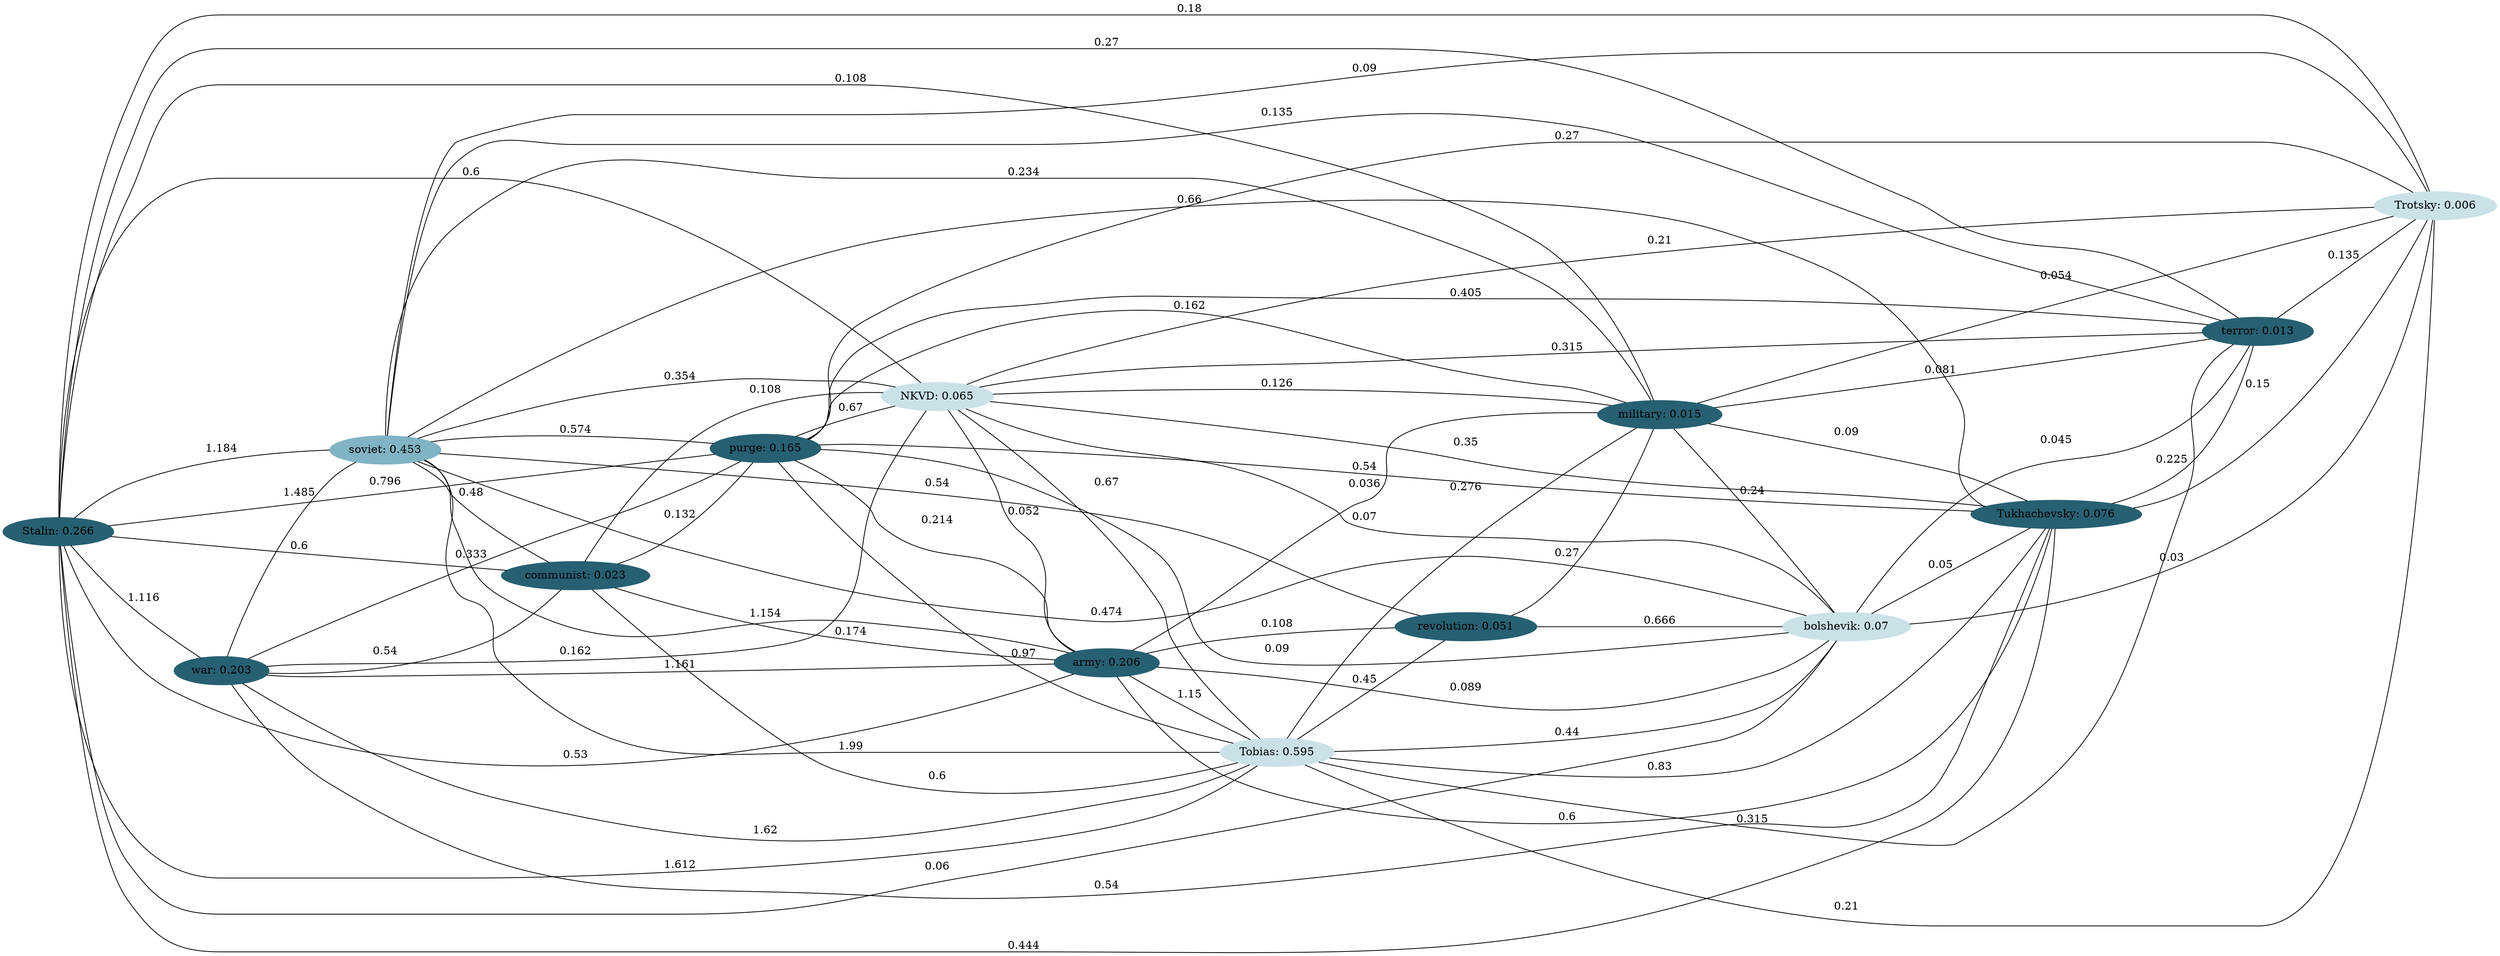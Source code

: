 graph {
node [ style = filled ]
rankdir=LR;
   Stalin [label="Stalin: 0.266"] [color = "#276073"]
   Stalin -- war[label="1.116"]
   Stalin -- soviet[label="1.184"]
   Stalin -- communist[label="0.6"]
   Stalin -- purge[label="0.796"]
   Stalin -- NKVD[label="0.6"]
   Stalin -- army[label="0.53"]
   Stalin -- Tobias[label="1.612"]
   Stalin -- military[label="0.108"]
   Stalin -- bolshevik[label="0.06"]
   Stalin -- Tukhachevsky[label="0.444"]
   Stalin -- terror[label="0.27"]
   Stalin -- Trotsky[label="0.18"]
   war [label="war: 0.203"] [color = "#276073"]
   war -- soviet[label="1.485"]
   war -- communist[label="0.54"]
   war -- purge[label="0.333"]
   war -- NKVD[label="0.162"]
   war -- army[label="1.161"]
   war -- Tobias[label="1.62"]
   war -- Tukhachevsky[label="0.54"]
   soviet [label="soviet: 0.453"] [color = "#80B3C4"]
   soviet -- communist[label="0.48"]
   soviet -- purge[label="0.574"]
   soviet -- NKVD[label="0.354"]
   soviet -- army[label="1.154"]
   soviet -- Tobias[label="1.99"]
   soviet -- revolution[label="0.54"]
   soviet -- military[label="0.234"]
   soviet -- bolshevik[label="0.474"]
   soviet -- Tukhachevsky[label="0.66"]
   soviet -- terror[label="0.135"]
   soviet -- Trotsky[label="0.09"]
   communist [label="communist: 0.023"] [color = "#276073"]
   communist -- purge[label="0.132"]
   communist -- NKVD[label="0.108"]
   communist -- army[label="0.174"]
   communist -- Tobias[label="0.6"]
   purge [label="purge: 0.165"] [color = "#276073"]
   purge -- NKVD[label="0.67"]
   purge -- army[label="0.214"]
   purge -- Tobias[label="0.97"]
   purge -- military[label="0.162"]
   purge -- bolshevik[label="0.09"]
   purge -- Tukhachevsky[label="0.54"]
   purge -- terror[label="0.405"]
   purge -- Trotsky[label="0.27"]
   NKVD [label="NKVD: 0.065"] [color = "#CAE1E8"]
   NKVD -- army[label="0.052"]
   NKVD -- Tobias[label="0.67"]
   NKVD -- military[label="0.126"]
   NKVD -- bolshevik[label="0.07"]
   NKVD -- Tukhachevsky[label="0.35"]
   NKVD -- terror[label="0.315"]
   NKVD -- Trotsky[label="0.21"]
   army [label="army: 0.206"] [color = "#276073"]
   army -- Tobias[label="1.15"]
   army -- revolution[label="0.108"]
   army -- military[label="0.036"]
   army -- bolshevik[label="0.089"]
   army -- Tukhachevsky[label="0.6"]
   Tobias [label="Tobias: 0.595"] [color = "#CAE1E8"]
   Tobias -- revolution[label="0.45"]
   Tobias -- military[label="0.276"]
   Tobias -- bolshevik[label="0.44"]
   Tobias -- Tukhachevsky[label="0.83"]
   Tobias -- terror[label="0.315"]
   Tobias -- Trotsky[label="0.21"]
   revolution [label="revolution: 0.051"] [color = "#276073"]
   revolution -- military[label="0.27"]
   revolution -- bolshevik[label="0.666"]
   military [label="military: 0.015"] [color = "#276073"]
   military -- bolshevik[label="0.24"]
   military -- Tukhachevsky[label="0.09"]
   military -- terror[label="0.081"]
   military -- Trotsky[label="0.054"]
   bolshevik [label="bolshevik: 0.07"] [color = "#CAE1E8"]
   bolshevik -- Tukhachevsky[label="0.05"]
   bolshevik -- terror[label="0.045"]
   bolshevik -- Trotsky[label="0.03"]
   Tukhachevsky [label="Tukhachevsky: 0.076"] [color = "#276073"]
   Tukhachevsky -- terror[label="0.225"]
   Tukhachevsky -- Trotsky[label="0.15"]
   terror [label="terror: 0.013"] [color = "#276073"]
   terror -- Trotsky[label="0.135"]
   Trotsky [label="Trotsky: 0.006"] [color = "#CAE1E8"]
}
